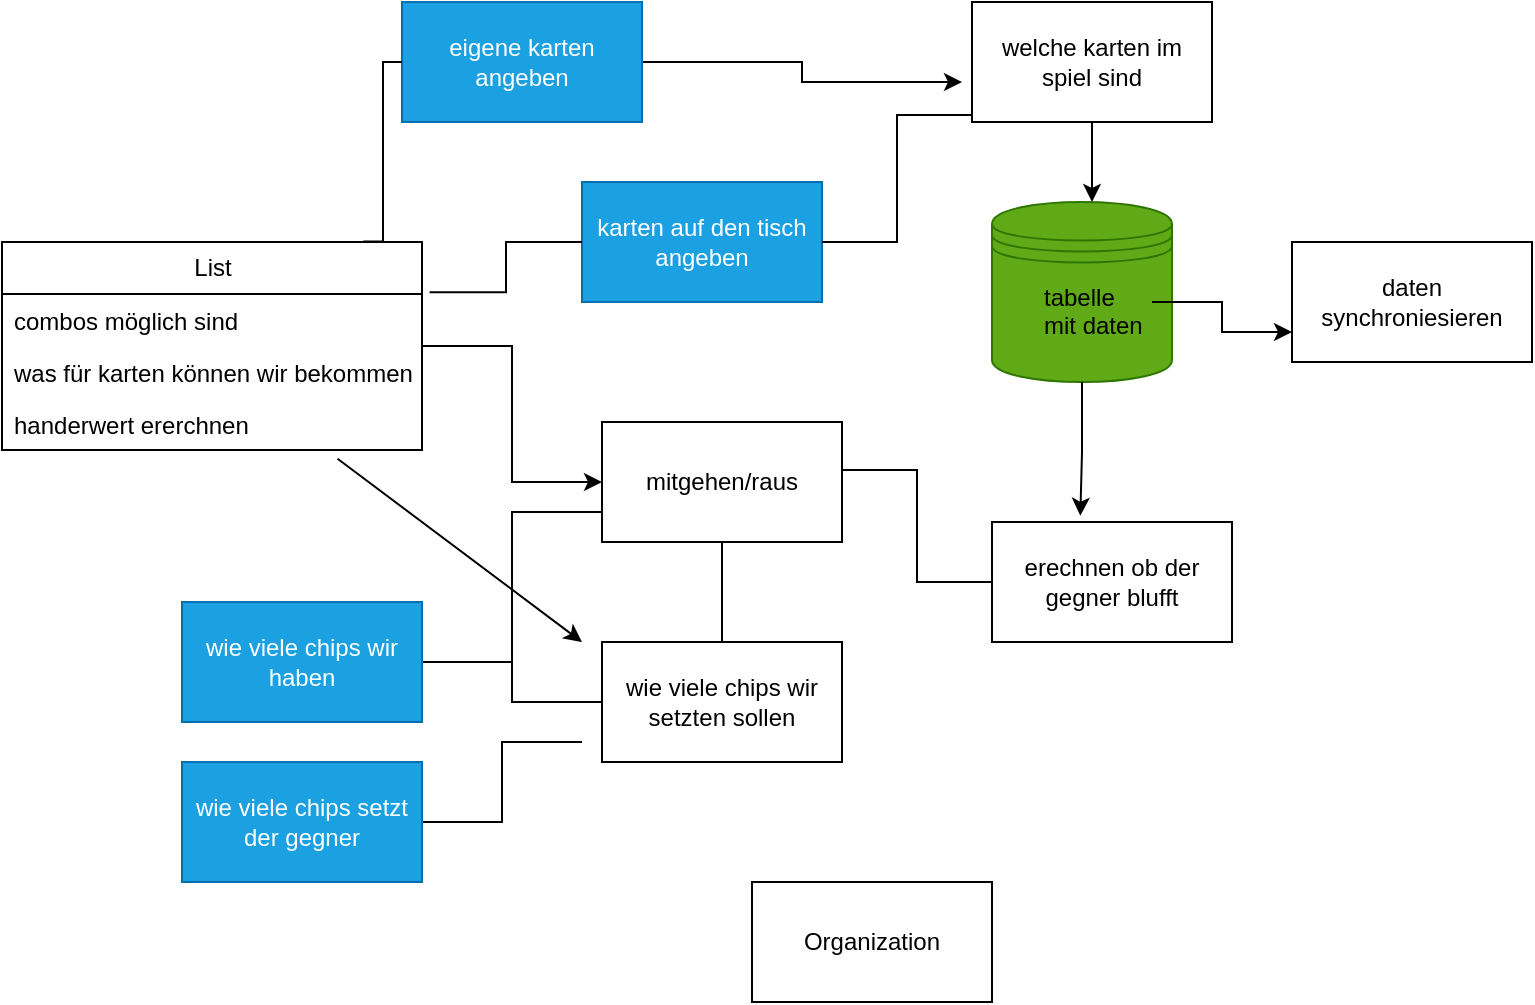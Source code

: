 <mxfile version="27.0.9">
  <diagram name="Seite-1" id="aiHEo6HqIYHhDG3Se-Ib">
    <mxGraphModel dx="1118" dy="655" grid="1" gridSize="10" guides="1" tooltips="1" connect="1" arrows="1" fold="1" page="1" pageScale="1" pageWidth="2339" pageHeight="3300" math="0" shadow="0">
      <root>
        <mxCell id="0" />
        <mxCell id="1" parent="0" />
        <UserObject label="daten synchroniesieren" treeRoot="1" id="3dVM7cbgS18q4HR6wwMa-2">
          <mxCell style="whiteSpace=wrap;html=1;align=center;treeFolding=1;treeMoving=1;newEdgeStyle={&quot;edgeStyle&quot;:&quot;elbowEdgeStyle&quot;,&quot;startArrow&quot;:&quot;none&quot;,&quot;endArrow&quot;:&quot;none&quot;};" vertex="1" parent="1">
            <mxGeometry x="1415" y="840" width="120" height="60" as="geometry" />
          </mxCell>
        </UserObject>
        <UserObject label="erechnen ob der gegner blufft" treeRoot="1" id="3dVM7cbgS18q4HR6wwMa-3">
          <mxCell style="whiteSpace=wrap;html=1;align=center;treeFolding=1;treeMoving=1;newEdgeStyle={&quot;edgeStyle&quot;:&quot;elbowEdgeStyle&quot;,&quot;startArrow&quot;:&quot;none&quot;,&quot;endArrow&quot;:&quot;none&quot;};" vertex="1" parent="1">
            <mxGeometry x="1265" y="980" width="120" height="60" as="geometry" />
          </mxCell>
        </UserObject>
        <mxCell id="3dVM7cbgS18q4HR6wwMa-34" style="edgeStyle=elbowEdgeStyle;rounded=0;orthogonalLoop=1;jettySize=auto;html=1;startArrow=none;endArrow=none;entryX=0.5;entryY=0;entryDx=0;entryDy=0;" edge="1" parent="1" source="3dVM7cbgS18q4HR6wwMa-4" target="3dVM7cbgS18q4HR6wwMa-11">
          <mxGeometry relative="1" as="geometry" />
        </mxCell>
        <UserObject label="mitgehen/raus" treeRoot="1" id="3dVM7cbgS18q4HR6wwMa-4">
          <mxCell style="whiteSpace=wrap;html=1;align=center;treeFolding=1;treeMoving=1;newEdgeStyle={&quot;edgeStyle&quot;:&quot;elbowEdgeStyle&quot;,&quot;startArrow&quot;:&quot;none&quot;,&quot;endArrow&quot;:&quot;none&quot;};" vertex="1" parent="1">
            <mxGeometry x="1070" y="930" width="120" height="60" as="geometry" />
          </mxCell>
        </UserObject>
        <mxCell id="3dVM7cbgS18q4HR6wwMa-23" style="edgeStyle=elbowEdgeStyle;rounded=0;orthogonalLoop=1;jettySize=auto;html=1;startArrow=none;endArrow=classic;startFill=0;endFill=1;" edge="1" parent="1" source="3dVM7cbgS18q4HR6wwMa-5">
          <mxGeometry relative="1" as="geometry">
            <mxPoint x="1250" y="760" as="targetPoint" />
          </mxGeometry>
        </mxCell>
        <UserObject label="eigene karten angeben" treeRoot="1" id="3dVM7cbgS18q4HR6wwMa-5">
          <mxCell style="whiteSpace=wrap;html=1;align=center;treeFolding=1;treeMoving=1;newEdgeStyle={&quot;edgeStyle&quot;:&quot;elbowEdgeStyle&quot;,&quot;startArrow&quot;:&quot;none&quot;,&quot;endArrow&quot;:&quot;none&quot;};fillColor=#1ba1e2;fontColor=#ffffff;strokeColor=#006EAF;" vertex="1" collapsed="1" parent="1">
            <mxGeometry x="970" y="720" width="120" height="60" as="geometry" />
          </mxCell>
        </UserObject>
        <UserObject label="welche karten im spiel sind" treeRoot="1" id="3dVM7cbgS18q4HR6wwMa-7">
          <mxCell style="whiteSpace=wrap;html=1;align=center;treeFolding=1;treeMoving=1;newEdgeStyle={&quot;edgeStyle&quot;:&quot;elbowEdgeStyle&quot;,&quot;startArrow&quot;:&quot;none&quot;,&quot;endArrow&quot;:&quot;none&quot;};" vertex="1" parent="1">
            <mxGeometry x="1255" y="720" width="120" height="60" as="geometry" />
          </mxCell>
        </UserObject>
        <mxCell id="3dVM7cbgS18q4HR6wwMa-8" value="" style="shape=datastore;whiteSpace=wrap;html=1;fillColor=#60a917;fontColor=#ffffff;strokeColor=#2D7600;" vertex="1" parent="1">
          <mxGeometry x="1265" y="820" width="90" height="90" as="geometry" />
        </mxCell>
        <mxCell id="3dVM7cbgS18q4HR6wwMa-20" style="edgeStyle=orthogonalEdgeStyle;rounded=0;orthogonalLoop=1;jettySize=auto;html=1;entryX=0;entryY=0.75;entryDx=0;entryDy=0;" edge="1" parent="1" source="3dVM7cbgS18q4HR6wwMa-10" target="3dVM7cbgS18q4HR6wwMa-2">
          <mxGeometry relative="1" as="geometry" />
        </mxCell>
        <mxCell id="3dVM7cbgS18q4HR6wwMa-10" value="tabelle mit daten" style="text;strokeColor=none;fillColor=none;align=left;verticalAlign=top;spacingLeft=4;spacingRight=4;overflow=hidden;rotatable=0;points=[[0,0.5],[1,0.5]];portConstraint=eastwest;whiteSpace=wrap;html=1;" vertex="1" parent="1">
          <mxGeometry x="1285" y="853.5" width="60" height="33" as="geometry" />
        </mxCell>
        <UserObject label="wie viele chips wir setzten sollen" treeRoot="1" id="3dVM7cbgS18q4HR6wwMa-11">
          <mxCell style="whiteSpace=wrap;html=1;align=center;treeFolding=1;treeMoving=1;newEdgeStyle={&quot;edgeStyle&quot;:&quot;elbowEdgeStyle&quot;,&quot;startArrow&quot;:&quot;none&quot;,&quot;endArrow&quot;:&quot;none&quot;};" vertex="1" parent="1">
            <mxGeometry x="1070" y="1040" width="120" height="60" as="geometry" />
          </mxCell>
        </UserObject>
        <UserObject label="karten auf den tisch angeben" treeRoot="1" id="3dVM7cbgS18q4HR6wwMa-12">
          <mxCell style="whiteSpace=wrap;html=1;align=center;treeFolding=1;treeMoving=1;newEdgeStyle={&quot;edgeStyle&quot;:&quot;elbowEdgeStyle&quot;,&quot;startArrow&quot;:&quot;none&quot;,&quot;endArrow&quot;:&quot;none&quot;};fillColor=#1ba1e2;fontColor=#ffffff;strokeColor=#006EAF;" vertex="1" parent="1">
            <mxGeometry x="1060" y="810" width="120" height="60" as="geometry" />
          </mxCell>
        </UserObject>
        <UserObject label="Organization" treeRoot="1" id="3dVM7cbgS18q4HR6wwMa-14">
          <mxCell style="whiteSpace=wrap;html=1;align=center;treeFolding=1;treeMoving=1;newEdgeStyle={&quot;edgeStyle&quot;:&quot;elbowEdgeStyle&quot;,&quot;startArrow&quot;:&quot;none&quot;,&quot;endArrow&quot;:&quot;none&quot;};" vertex="1" parent="1">
            <mxGeometry x="1145" y="1160" width="120" height="60" as="geometry" />
          </mxCell>
        </UserObject>
        <mxCell id="3dVM7cbgS18q4HR6wwMa-16" style="edgeStyle=elbowEdgeStyle;rounded=0;orthogonalLoop=1;jettySize=auto;html=1;startArrow=none;endArrow=none;exitX=1;exitY=0.25;exitDx=0;exitDy=0;" edge="1" parent="1" source="3dVM7cbgS18q4HR6wwMa-12" target="3dVM7cbgS18q4HR6wwMa-12">
          <mxGeometry relative="1" as="geometry" />
        </mxCell>
        <mxCell id="3dVM7cbgS18q4HR6wwMa-24" style="edgeStyle=elbowEdgeStyle;rounded=0;orthogonalLoop=1;jettySize=auto;html=1;startArrow=none;endArrow=classic;entryX=0.556;entryY=0;entryDx=0;entryDy=0;entryPerimeter=0;endFill=1;" edge="1" parent="1" source="3dVM7cbgS18q4HR6wwMa-7" target="3dVM7cbgS18q4HR6wwMa-8">
          <mxGeometry relative="1" as="geometry" />
        </mxCell>
        <mxCell id="3dVM7cbgS18q4HR6wwMa-27" style="edgeStyle=elbowEdgeStyle;rounded=0;orthogonalLoop=1;jettySize=auto;html=1;startArrow=none;endArrow=none;entryX=0.003;entryY=0.941;entryDx=0;entryDy=0;entryPerimeter=0;" edge="1" parent="1" source="3dVM7cbgS18q4HR6wwMa-12" target="3dVM7cbgS18q4HR6wwMa-7">
          <mxGeometry relative="1" as="geometry" />
        </mxCell>
        <mxCell id="3dVM7cbgS18q4HR6wwMa-28" style="edgeStyle=elbowEdgeStyle;rounded=0;orthogonalLoop=1;jettySize=auto;html=1;startArrow=none;endArrow=none;entryX=0.714;entryY=-0.005;entryDx=0;entryDy=0;entryPerimeter=0;" edge="1" parent="1" source="3dVM7cbgS18q4HR6wwMa-5">
          <mxGeometry relative="1" as="geometry">
            <mxPoint x="950.68" y="839.7" as="targetPoint" />
          </mxGeometry>
        </mxCell>
        <mxCell id="3dVM7cbgS18q4HR6wwMa-29" style="edgeStyle=elbowEdgeStyle;rounded=0;orthogonalLoop=1;jettySize=auto;html=1;startArrow=none;endArrow=none;entryX=0.99;entryY=0.419;entryDx=0;entryDy=0;entryPerimeter=0;" edge="1" parent="1" source="3dVM7cbgS18q4HR6wwMa-12">
          <mxGeometry relative="1" as="geometry">
            <mxPoint x="983.8" y="865.14" as="targetPoint" />
          </mxGeometry>
        </mxCell>
        <mxCell id="3dVM7cbgS18q4HR6wwMa-30" style="edgeStyle=orthogonalEdgeStyle;rounded=0;orthogonalLoop=1;jettySize=auto;html=1;entryX=0.368;entryY=-0.052;entryDx=0;entryDy=0;entryPerimeter=0;" edge="1" parent="1" source="3dVM7cbgS18q4HR6wwMa-8" target="3dVM7cbgS18q4HR6wwMa-3">
          <mxGeometry relative="1" as="geometry" />
        </mxCell>
        <mxCell id="3dVM7cbgS18q4HR6wwMa-32" style="edgeStyle=elbowEdgeStyle;rounded=0;orthogonalLoop=1;jettySize=auto;html=1;startArrow=none;endArrow=none;entryX=1.002;entryY=0.399;entryDx=0;entryDy=0;entryPerimeter=0;" edge="1" parent="1" source="3dVM7cbgS18q4HR6wwMa-3" target="3dVM7cbgS18q4HR6wwMa-4">
          <mxGeometry relative="1" as="geometry" />
        </mxCell>
        <mxCell id="3dVM7cbgS18q4HR6wwMa-43" style="edgeStyle=orthogonalEdgeStyle;rounded=0;orthogonalLoop=1;jettySize=auto;html=1;entryX=0;entryY=0.5;entryDx=0;entryDy=0;" edge="1" parent="1" source="3dVM7cbgS18q4HR6wwMa-35" target="3dVM7cbgS18q4HR6wwMa-4">
          <mxGeometry relative="1" as="geometry" />
        </mxCell>
        <mxCell id="3dVM7cbgS18q4HR6wwMa-35" value="List" style="swimlane;fontStyle=0;childLayout=stackLayout;horizontal=1;startSize=26;fillColor=none;horizontalStack=0;resizeParent=1;resizeParentMax=0;resizeLast=0;collapsible=1;marginBottom=0;html=1;" vertex="1" parent="1">
          <mxGeometry x="770" y="840" width="210" height="104" as="geometry" />
        </mxCell>
        <mxCell id="3dVM7cbgS18q4HR6wwMa-36" value="combos möglich sind" style="text;strokeColor=none;fillColor=none;align=left;verticalAlign=top;spacingLeft=4;spacingRight=4;overflow=hidden;rotatable=0;points=[[0,0.5],[1,0.5]];portConstraint=eastwest;whiteSpace=wrap;html=1;" vertex="1" parent="3dVM7cbgS18q4HR6wwMa-35">
          <mxGeometry y="26" width="210" height="26" as="geometry" />
        </mxCell>
        <mxCell id="3dVM7cbgS18q4HR6wwMa-37" value="was für karten können wir bekommen" style="text;strokeColor=none;fillColor=none;align=left;verticalAlign=top;spacingLeft=4;spacingRight=4;overflow=hidden;rotatable=0;points=[[0,0.5],[1,0.5]];portConstraint=eastwest;whiteSpace=wrap;html=1;" vertex="1" parent="3dVM7cbgS18q4HR6wwMa-35">
          <mxGeometry y="52" width="210" height="26" as="geometry" />
        </mxCell>
        <mxCell id="3dVM7cbgS18q4HR6wwMa-38" value="handerwert ererchnen" style="text;strokeColor=none;fillColor=none;align=left;verticalAlign=top;spacingLeft=4;spacingRight=4;overflow=hidden;rotatable=0;points=[[0,0.5],[1,0.5]];portConstraint=eastwest;whiteSpace=wrap;html=1;" vertex="1" parent="3dVM7cbgS18q4HR6wwMa-35">
          <mxGeometry y="78" width="210" height="26" as="geometry" />
        </mxCell>
        <mxCell id="3dVM7cbgS18q4HR6wwMa-49" style="edgeStyle=elbowEdgeStyle;rounded=0;orthogonalLoop=1;jettySize=auto;html=1;startArrow=none;endArrow=none;entryX=0;entryY=0.75;entryDx=0;entryDy=0;" edge="1" parent="1" source="3dVM7cbgS18q4HR6wwMa-48" target="3dVM7cbgS18q4HR6wwMa-4">
          <mxGeometry relative="1" as="geometry" />
        </mxCell>
        <mxCell id="3dVM7cbgS18q4HR6wwMa-50" style="edgeStyle=elbowEdgeStyle;rounded=0;orthogonalLoop=1;jettySize=auto;html=1;startArrow=none;endArrow=none;entryX=0;entryY=0.5;entryDx=0;entryDy=0;" edge="1" parent="1" source="3dVM7cbgS18q4HR6wwMa-48" target="3dVM7cbgS18q4HR6wwMa-11">
          <mxGeometry relative="1" as="geometry" />
        </mxCell>
        <UserObject label="wie viele chips wir haben" treeRoot="1" id="3dVM7cbgS18q4HR6wwMa-48">
          <mxCell style="whiteSpace=wrap;html=1;align=center;treeFolding=1;treeMoving=1;newEdgeStyle={&quot;edgeStyle&quot;:&quot;elbowEdgeStyle&quot;,&quot;startArrow&quot;:&quot;none&quot;,&quot;endArrow&quot;:&quot;none&quot;};fillColor=#1ba1e2;fontColor=#ffffff;strokeColor=#006EAF;" vertex="1" parent="1">
            <mxGeometry x="860" y="1020" width="120" height="60" as="geometry" />
          </mxCell>
        </UserObject>
        <mxCell id="3dVM7cbgS18q4HR6wwMa-52" value="" style="endArrow=classic;html=1;rounded=0;exitX=0.799;exitY=1.168;exitDx=0;exitDy=0;exitPerimeter=0;" edge="1" parent="1" source="3dVM7cbgS18q4HR6wwMa-38">
          <mxGeometry width="50" height="50" relative="1" as="geometry">
            <mxPoint x="960" y="985" as="sourcePoint" />
            <mxPoint x="1060" y="1040" as="targetPoint" />
          </mxGeometry>
        </mxCell>
        <mxCell id="3dVM7cbgS18q4HR6wwMa-54" style="edgeStyle=elbowEdgeStyle;rounded=0;orthogonalLoop=1;jettySize=auto;html=1;startArrow=none;endArrow=none;" edge="1" parent="1" source="3dVM7cbgS18q4HR6wwMa-53">
          <mxGeometry relative="1" as="geometry">
            <mxPoint x="1060" y="1090" as="targetPoint" />
          </mxGeometry>
        </mxCell>
        <UserObject label="wie viele chips setzt der gegner" treeRoot="1" id="3dVM7cbgS18q4HR6wwMa-53">
          <mxCell style="whiteSpace=wrap;html=1;align=center;treeFolding=1;treeMoving=1;newEdgeStyle={&quot;edgeStyle&quot;:&quot;elbowEdgeStyle&quot;,&quot;startArrow&quot;:&quot;none&quot;,&quot;endArrow&quot;:&quot;none&quot;};fillColor=#1ba1e2;fontColor=#ffffff;strokeColor=#006EAF;" vertex="1" parent="1">
            <mxGeometry x="860" y="1100" width="120" height="60" as="geometry" />
          </mxCell>
        </UserObject>
      </root>
    </mxGraphModel>
  </diagram>
</mxfile>
